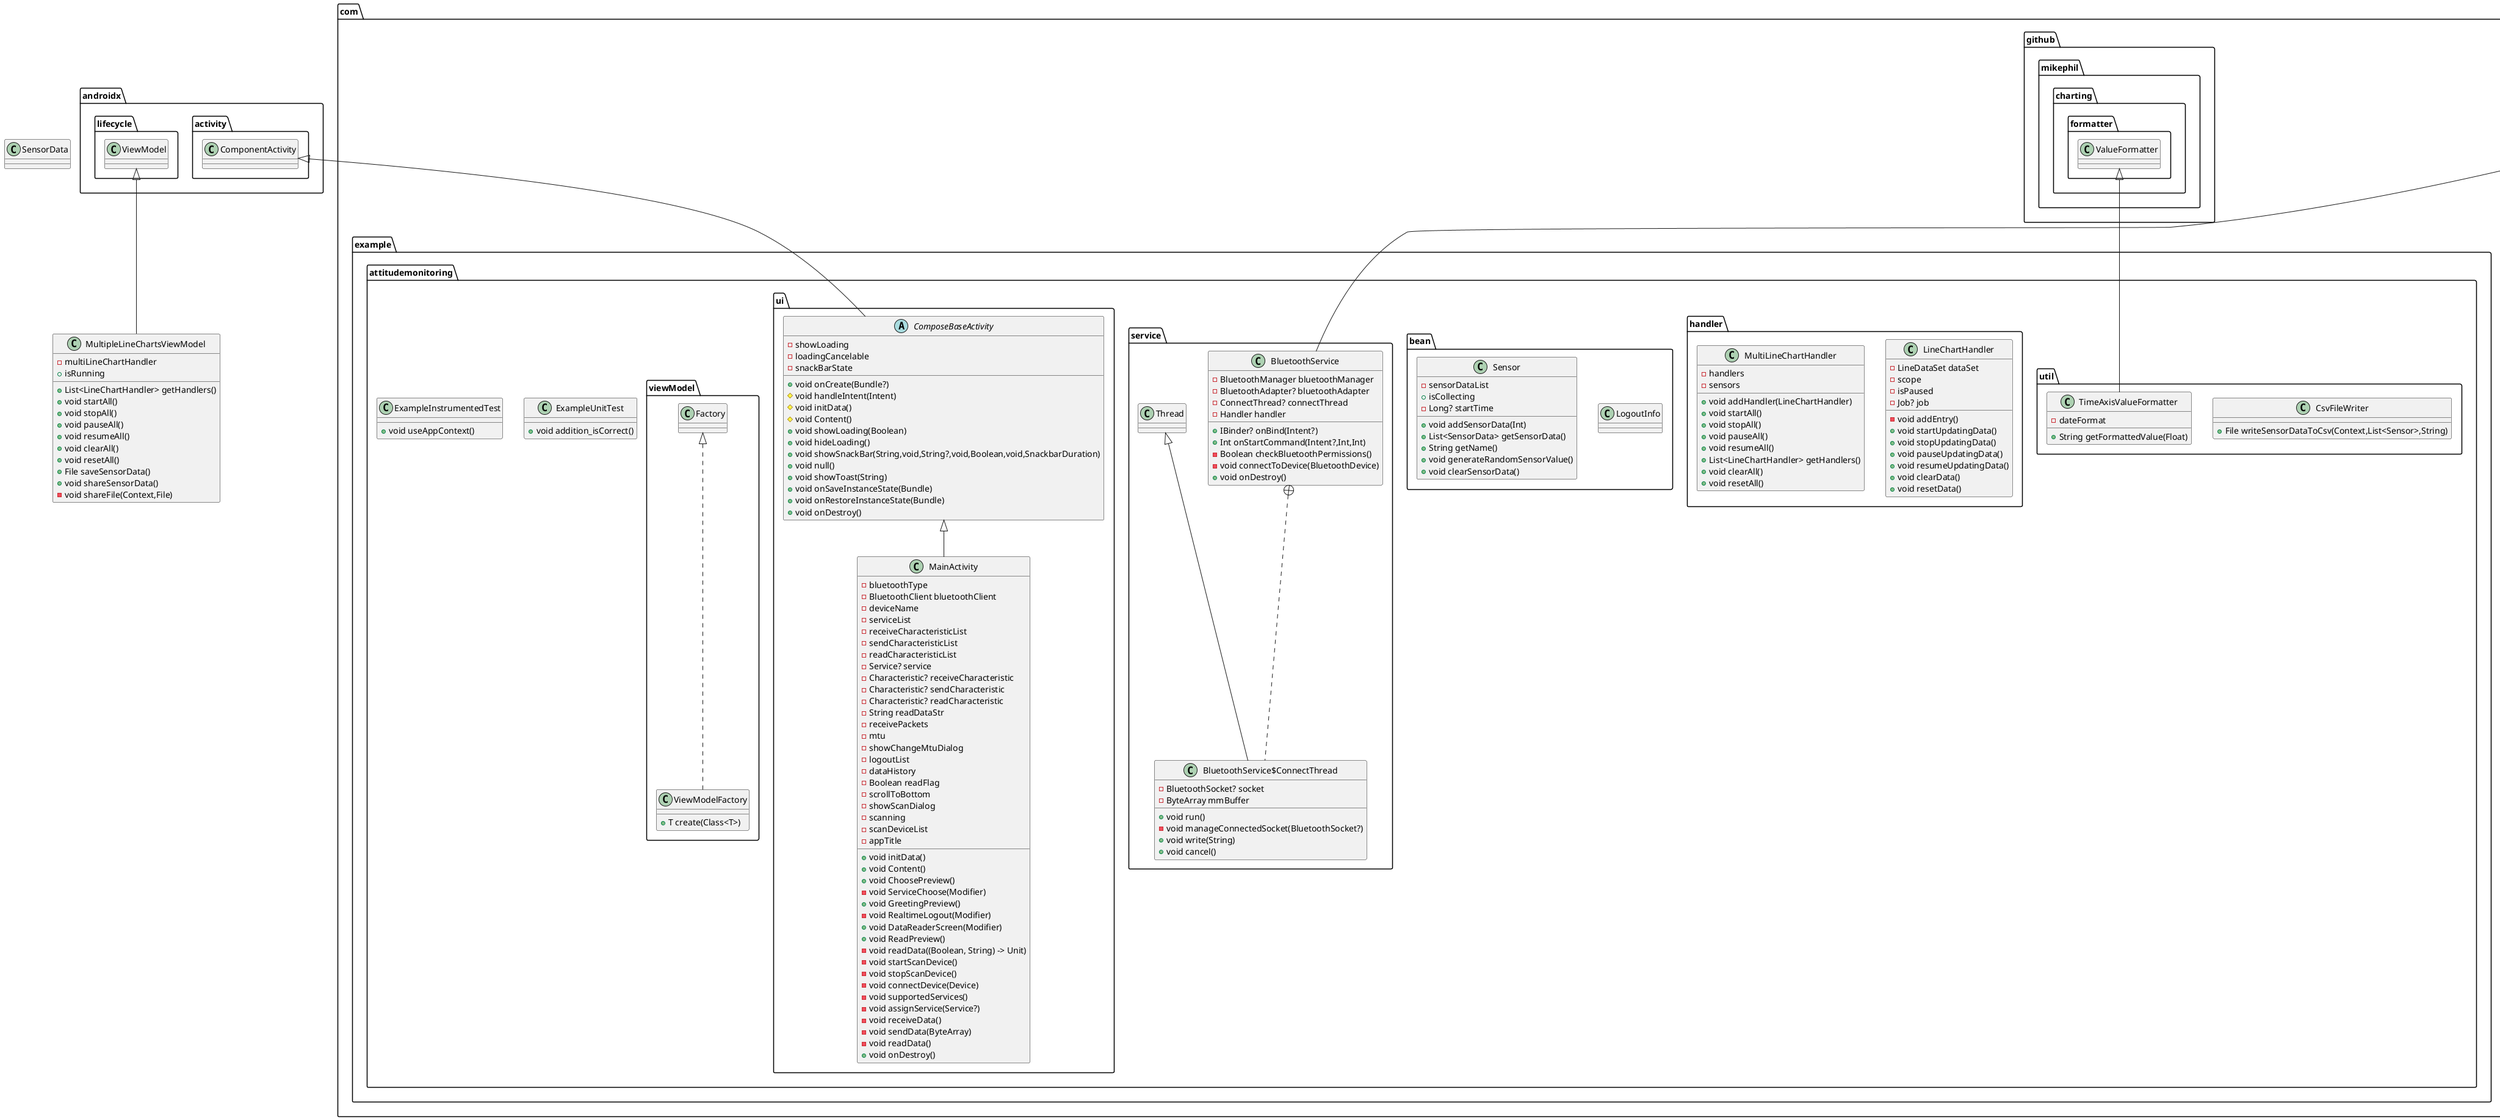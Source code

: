 @startuml
class com.example.attitudemonitoring.ExampleUnitTest {
+ void addition_isCorrect()
}

class com.example.attitudemonitoring.util.CsvFileWriter {
+ File writeSensorDataToCsv(Context,List<Sensor>,String)
}

class com.example.attitudemonitoring.handler.LineChartHandler {
- LineDataSet dataSet
-  scope
-  isPaused
- Job? job
- void addEntry()
+ void startUpdatingData()
+ void stopUpdatingData()
+ void pauseUpdatingData()
+ void resumeUpdatingData()
+ void clearData()
+ void resetData()
}


class SensorData {
}
class com.example.attitudemonitoring.util.TimeAxisValueFormatter {
-  dateFormat
+ String getFormattedValue(Float)
}


class com.example.attitudemonitoring.bean.LogoutInfo {
}
class com.example.attitudemonitoring.ExampleInstrumentedTest {
+ void useAppContext()
}

class com.example.attitudemonitoring.handler.MultiLineChartHandler {
-  handlers
-  sensors
+ void addHandler(LineChartHandler)
+ void startAll()
+ void stopAll()
+ void pauseAll()
+ void resumeAll()
+ List<LineChartHandler> getHandlers()
+ void clearAll()
+ void resetAll()
}


class com.example.attitudemonitoring.service.BluetoothService$ConnectThread {
- BluetoothSocket? socket
- ByteArray mmBuffer
+ void run()
- void manageConnectedSocket(BluetoothSocket?)
+ void write(String)
+ void cancel()
}


class com.example.attitudemonitoring.service.BluetoothService {
- BluetoothManager bluetoothManager
- BluetoothAdapter? bluetoothAdapter
- ConnectThread? connectThread
- Handler handler
+ IBinder? onBind(Intent?)
+ Int onStartCommand(Intent?,Int,Int)
- Boolean checkBluetoothPermissions()
- void connectToDevice(BluetoothDevice)
+ void onDestroy()
}


class MultipleLineChartsViewModel {
-  multiLineChartHandler
+  isRunning
+ List<LineChartHandler> getHandlers()
+ void startAll()
+ void stopAll()
+ void pauseAll()
+ void resumeAll()
+ void clearAll()
+ void resetAll()
+ File saveSensorData()
+ void shareSensorData()
- void shareFile(Context,File)
}


class com.example.attitudemonitoring.bean.Sensor {
-  sensorDataList
+  isCollecting
- Long? startTime
+ void addSensorData(Int)
+ List<SensorData> getSensorData()
+ String getName()
+ void generateRandomSensorValue()
+ void clearSensorData()
}


class com.example.attitudemonitoring.ui.MainActivity {
-  bluetoothType
- BluetoothClient bluetoothClient
-  deviceName
-  serviceList
-  receiveCharacteristicList
-  sendCharacteristicList
-  readCharacteristicList
- Service? service
- Characteristic? receiveCharacteristic
- Characteristic? sendCharacteristic
- Characteristic? readCharacteristic
- String readDataStr
-  receivePackets
-  mtu
-  showChangeMtuDialog
-  logoutList
-  dataHistory
- Boolean readFlag
-  scrollToBottom
-  showScanDialog
-  scanning
-  scanDeviceList
-  appTitle
+ void initData()
+ void Content()
+ void ChoosePreview()
- void ServiceChoose(Modifier)
+ void GreetingPreview()
- void RealtimeLogout(Modifier)
+ void DataReaderScreen(Modifier)
+ void ReadPreview()
- void readData((Boolean, String) -> Unit)
- void startScanDevice()
- void stopScanDevice()
- void connectDevice(Device)
- void supportedServices()
- void assignService(Service?)
- void receiveData()
- void sendData(ByteArray)
- void readData()
+ void onDestroy()
}


class com.example.attitudemonitoring.viewModel.ViewModelFactory {
+ T create(Class<T>)
}

abstract class com.example.attitudemonitoring.ui.ComposeBaseActivity {
-  showLoading
-  loadingCancelable
-  snackBarState
+ void onCreate(Bundle?)
# void handleIntent(Intent)
# void initData()
# void Content()
+ void showLoading(Boolean)
+ void hideLoading()
+ void showSnackBar(String,void,String?,void,Boolean,void,SnackbarDuration)
+ void null()
+ void showToast(String)
+ void onSaveInstanceState(Bundle)
+ void onRestoreInstanceState(Bundle)
+ void onDestroy()
}




com.github.mikephil.charting.formatter.ValueFormatter <|-- com.example.attitudemonitoring.util.TimeAxisValueFormatter
com.example.attitudemonitoring.service.BluetoothService +.. com.example.attitudemonitoring.service.BluetoothService$ConnectThread
com.example.attitudemonitoring.service.Thread <|-- com.example.attitudemonitoring.service.BluetoothService$ConnectThread
android.app.Service <|-- com.example.attitudemonitoring.service.BluetoothService
androidx.lifecycle.ViewModel <|-- MultipleLineChartsViewModel
com.example.attitudemonitoring.ui.ComposeBaseActivity <|-- com.example.attitudemonitoring.ui.MainActivity
com.example.attitudemonitoring.viewModel.Factory <|.. com.example.attitudemonitoring.viewModel.ViewModelFactory
androidx.activity.ComponentActivity <|-- com.example.attitudemonitoring.ui.ComposeBaseActivity
@enduml